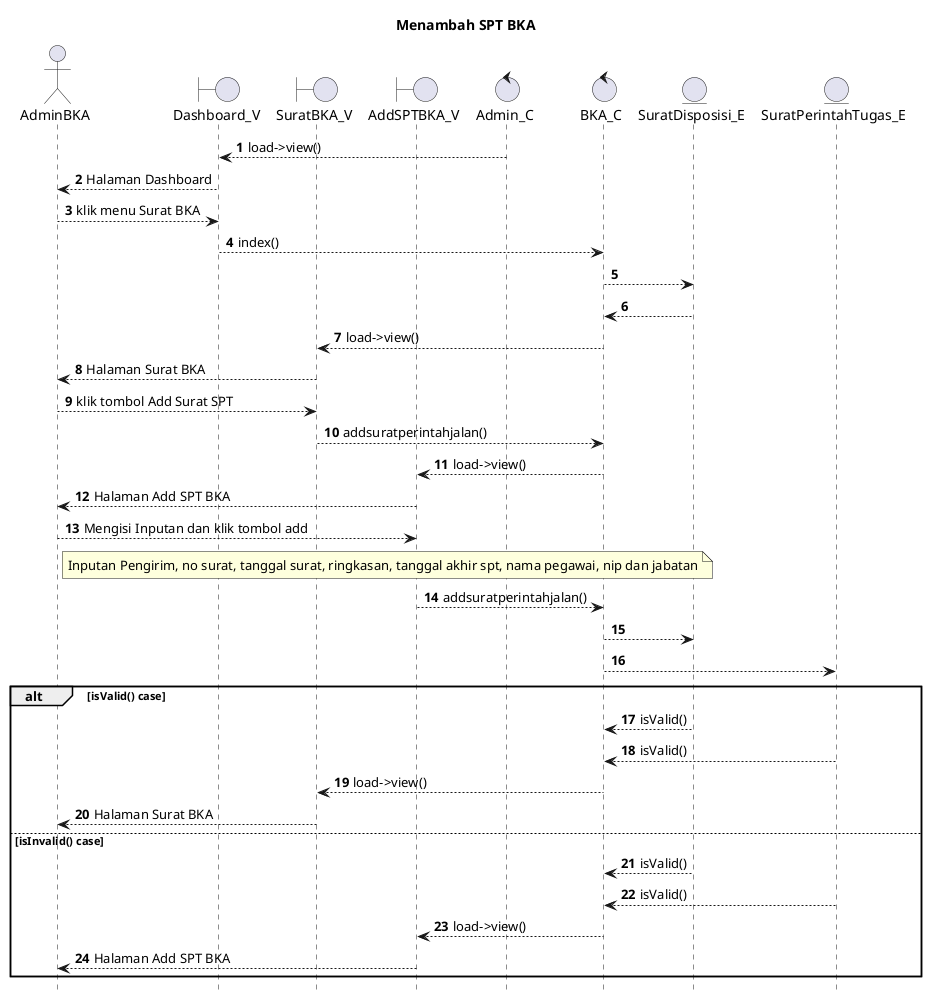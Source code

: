 @startuml

autonumber
hide footbox
title Menambah SPT BKA

Actor AdminBKA
boundary Dashboard_V
boundary SuratBKA_V
boundary AddSPTBKA_V
control Admin_C
control BKA_C
Entity SuratDisposisi_E
Entity SuratPerintahTugas_E

Admin_C --> Dashboard_V: load->view()
Dashboard_V --> AdminBKA: Halaman Dashboard
AdminBKA --> Dashboard_V: klik menu Surat BKA
Dashboard_V --> BKA_C: index()
BKA_C --> SuratDisposisi_E:
    
    SuratDisposisi_E --> BKA_C:
    BKA_C --> SuratBKA_V: load->view()
    SuratBKA_V --> AdminBKA: Halaman Surat BKA

AdminBKA --> SuratBKA_V: klik tombol Add Surat SPT
SuratBKA_V --> BKA_C: addsuratperintahjalan()
BKA_C --> AddSPTBKA_V: load->view()
AddSPTBKA_V --> AdminBKA: Halaman Add SPT BKA

AdminBKA --> AddSPTBKA_V: Mengisi Inputan dan klik tombol add
    note right of AdminBKA
        Inputan Pengirim, no surat, tanggal surat, ringkasan, tanggal akhir spt, nama pegawai, nip dan jabatan
            end note
AddSPTBKA_V --> BKA_C: addsuratperintahjalan()
BKA_C --> SuratDisposisi_E:
BKA_C --> SuratPerintahTugas_E:

alt isValid() case
    
    SuratDisposisi_E --> BKA_C: isValid()
    SuratPerintahTugas_E --> BKA_C: isValid()
    BKA_C --> SuratBKA_V: load->view()
    SuratBKA_V --> AdminBKA: Halaman Surat BKA

else isInvalid() case
    
    SuratDisposisi_E --> BKA_C: isValid()
    SuratPerintahTugas_E --> BKA_C: isValid()
    BKA_C --> AddSPTBKA_V: load->view()
    AddSPTBKA_V --> AdminBKA: Halaman Add SPT BKA

end
@enduml